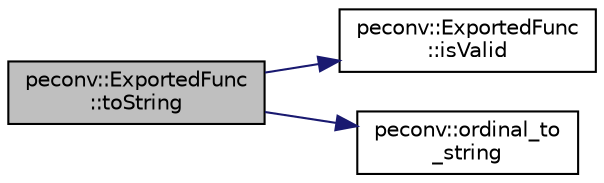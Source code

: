 digraph "peconv::ExportedFunc::toString"
{
 // LATEX_PDF_SIZE
  edge [fontname="Helvetica",fontsize="10",labelfontname="Helvetica",labelfontsize="10"];
  node [fontname="Helvetica",fontsize="10",shape=record];
  rankdir="LR";
  Node1 [label="peconv::ExportedFunc\l::toString",height=0.2,width=0.4,color="black", fillcolor="grey75", style="filled", fontcolor="black",tooltip=" "];
  Node1 -> Node2 [color="midnightblue",fontsize="10",style="solid",fontname="Helvetica"];
  Node2 [label="peconv::ExportedFunc\l::isValid",height=0.2,width=0.4,color="black", fillcolor="white", style="filled",URL="$classpeconv_1_1_exported_func.html#a757f8be3c6b0a7a4b983c8824d663ffd",tooltip=" "];
  Node1 -> Node3 [color="midnightblue",fontsize="10",style="solid",fontname="Helvetica"];
  Node3 [label="peconv::ordinal_to\l_string",height=0.2,width=0.4,color="black", fillcolor="white", style="filled",URL="$namespacepeconv.html#a2fe6bfa1e17c0b4a1efcb195b482565e",tooltip=" "];
}

